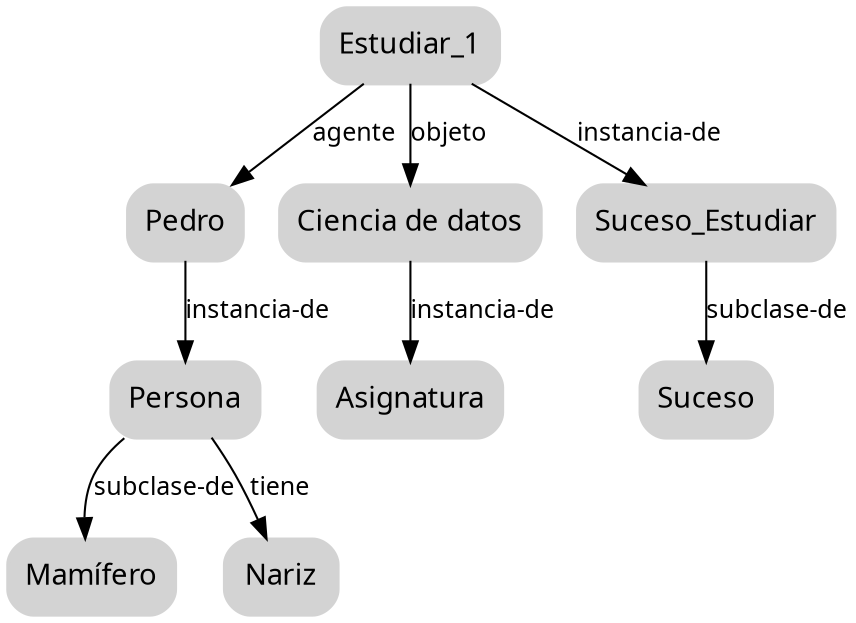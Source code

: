 digraph ejercicio1 {
node  [style="rounded,filled,bold", shape=box, fontname="Nimbus", color="lightgray"];
edge  [fontname="Nimbus" weight=2, fontsize=12]


A -> C [ label = "instancia-de"];
C -> E [ label = "subclase-de"];
C -> D [ label = "tiene"];
F -> A [ label = "agente"];
F -> B [ label = "objeto"];
B -> I [ label = "instancia-de" ];
G -> H [ label = "subclase-de" ];
F -> G [ label = "instancia-de"];

A [label="Pedro"];
B [label="Ciencia de datos"];
C [label="Persona"];
D [label="Nariz"];
E [label="Mamífero"];
F [label="Estudiar_1"];
G [label="Suceso_Estudiar"];
H [label="Suceso"];
I [label="Asignatura"]
}